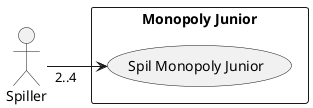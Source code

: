 @startuml
'https://plantuml.com/use-case-diagram

left to right direction

rectangle "Monopoly Junior" {
    usecase (Spil Monopoly Junior) as play
}

Spiller "2..4" --> play
@enduml